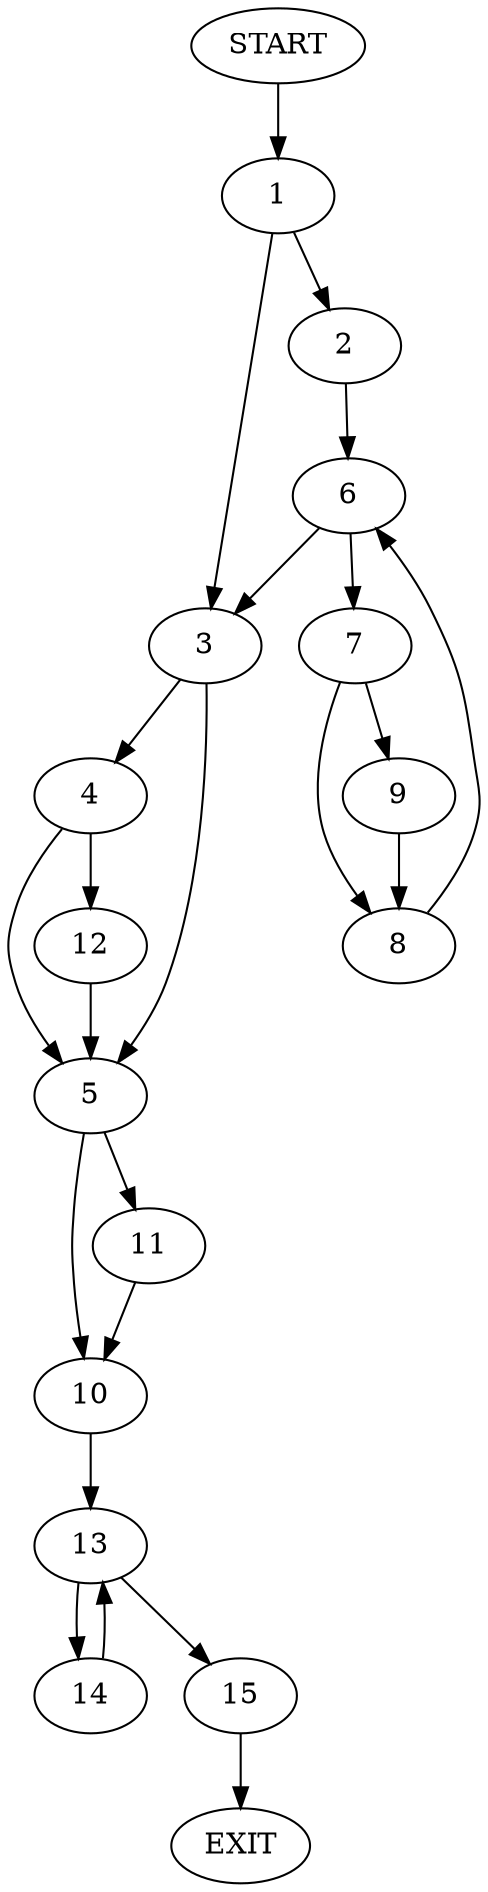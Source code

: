 digraph {
0 [label="START"]
16 [label="EXIT"]
0 -> 1
1 -> 2
1 -> 3
3 -> 4
3 -> 5
2 -> 6
6 -> 7
6 -> 3
7 -> 8
7 -> 9
9 -> 8
8 -> 6
5 -> 10
5 -> 11
4 -> 5
4 -> 12
12 -> 5
11 -> 10
10 -> 13
13 -> 14
13 -> 15
15 -> 16
14 -> 13
}
